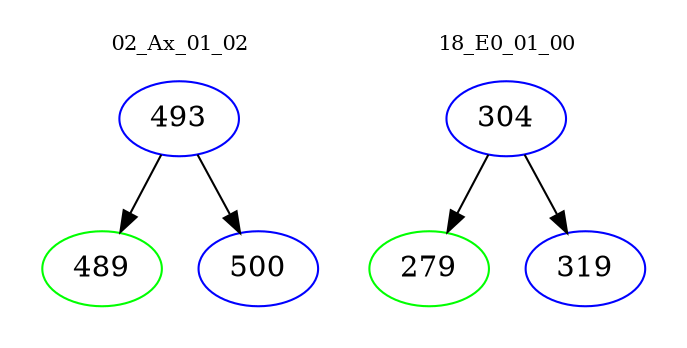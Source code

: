 digraph{
subgraph cluster_0 {
color = white
label = "02_Ax_01_02";
fontsize=10;
T0_493 [label="493", color="blue"]
T0_493 -> T0_489 [color="black"]
T0_489 [label="489", color="green"]
T0_493 -> T0_500 [color="black"]
T0_500 [label="500", color="blue"]
}
subgraph cluster_1 {
color = white
label = "18_E0_01_00";
fontsize=10;
T1_304 [label="304", color="blue"]
T1_304 -> T1_279 [color="black"]
T1_279 [label="279", color="green"]
T1_304 -> T1_319 [color="black"]
T1_319 [label="319", color="blue"]
}
}
